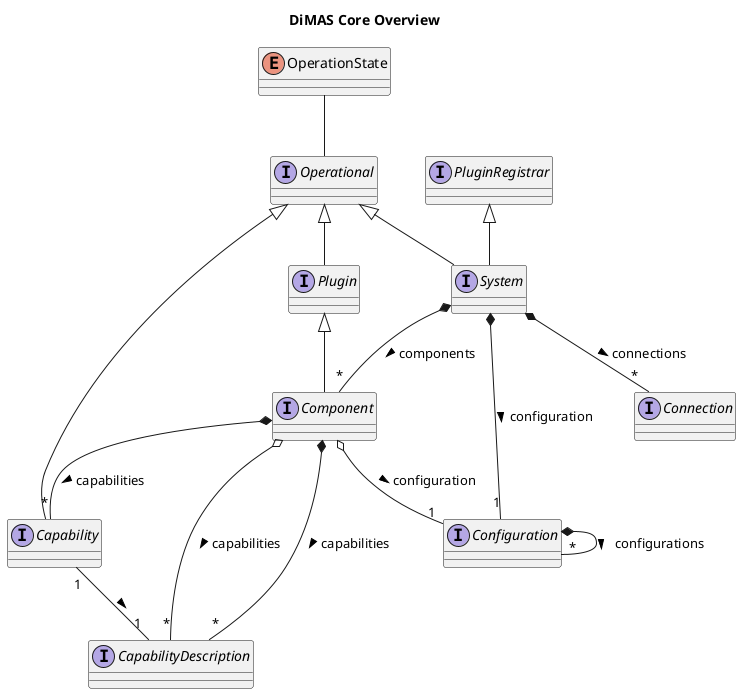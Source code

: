 ' https://plantuml.com/de/class-diagram
@startuml Overview
title DiMAS Core Overview
'skinparam Style strictuml

' Operational
interface Operational
enum OperationState
Operational <|-- Plugin
Operational <|-- Capability
OperationState -- Operational

' System
interface System
interface PluginRegistrar
PluginRegistrar <|-- System
Operational <|-- System
System *-- "*" Component : components >
System *-- "1" Configuration : configuration >
System *-- "*" Connection : connections >

' Component
interface Component
interface Plugin
Plugin <|-- Component
'Component *-- "0..*" Component : components
Component *-- "*" Capability : capabilities >
Component o-- "1" Configuration : configuration >
Component o-- "*" CapabilityDescription : capabilities >
Component *-- "*" CapabilityDescription : capabilities >

' Capability
interface Capability
Capability "1" -- "1" CapabilityDescription : >

' CapabilityDescription
interface CapabilityDescription

' configuration
interface Configuration
Configuration *-- "*" Configuration : configurations >

' Connection
interface Connection
@enduml
